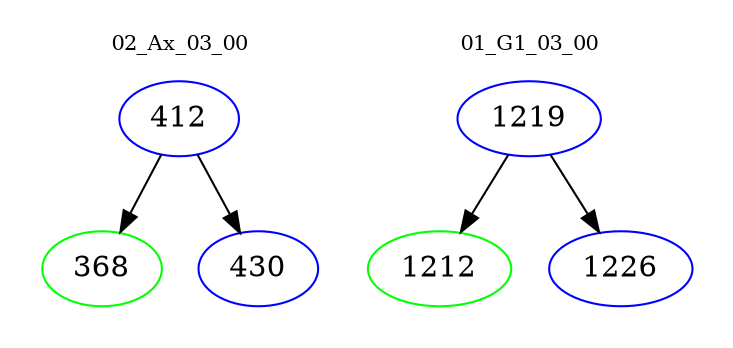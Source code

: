 digraph{
subgraph cluster_0 {
color = white
label = "02_Ax_03_00";
fontsize=10;
T0_412 [label="412", color="blue"]
T0_412 -> T0_368 [color="black"]
T0_368 [label="368", color="green"]
T0_412 -> T0_430 [color="black"]
T0_430 [label="430", color="blue"]
}
subgraph cluster_1 {
color = white
label = "01_G1_03_00";
fontsize=10;
T1_1219 [label="1219", color="blue"]
T1_1219 -> T1_1212 [color="black"]
T1_1212 [label="1212", color="green"]
T1_1219 -> T1_1226 [color="black"]
T1_1226 [label="1226", color="blue"]
}
}
